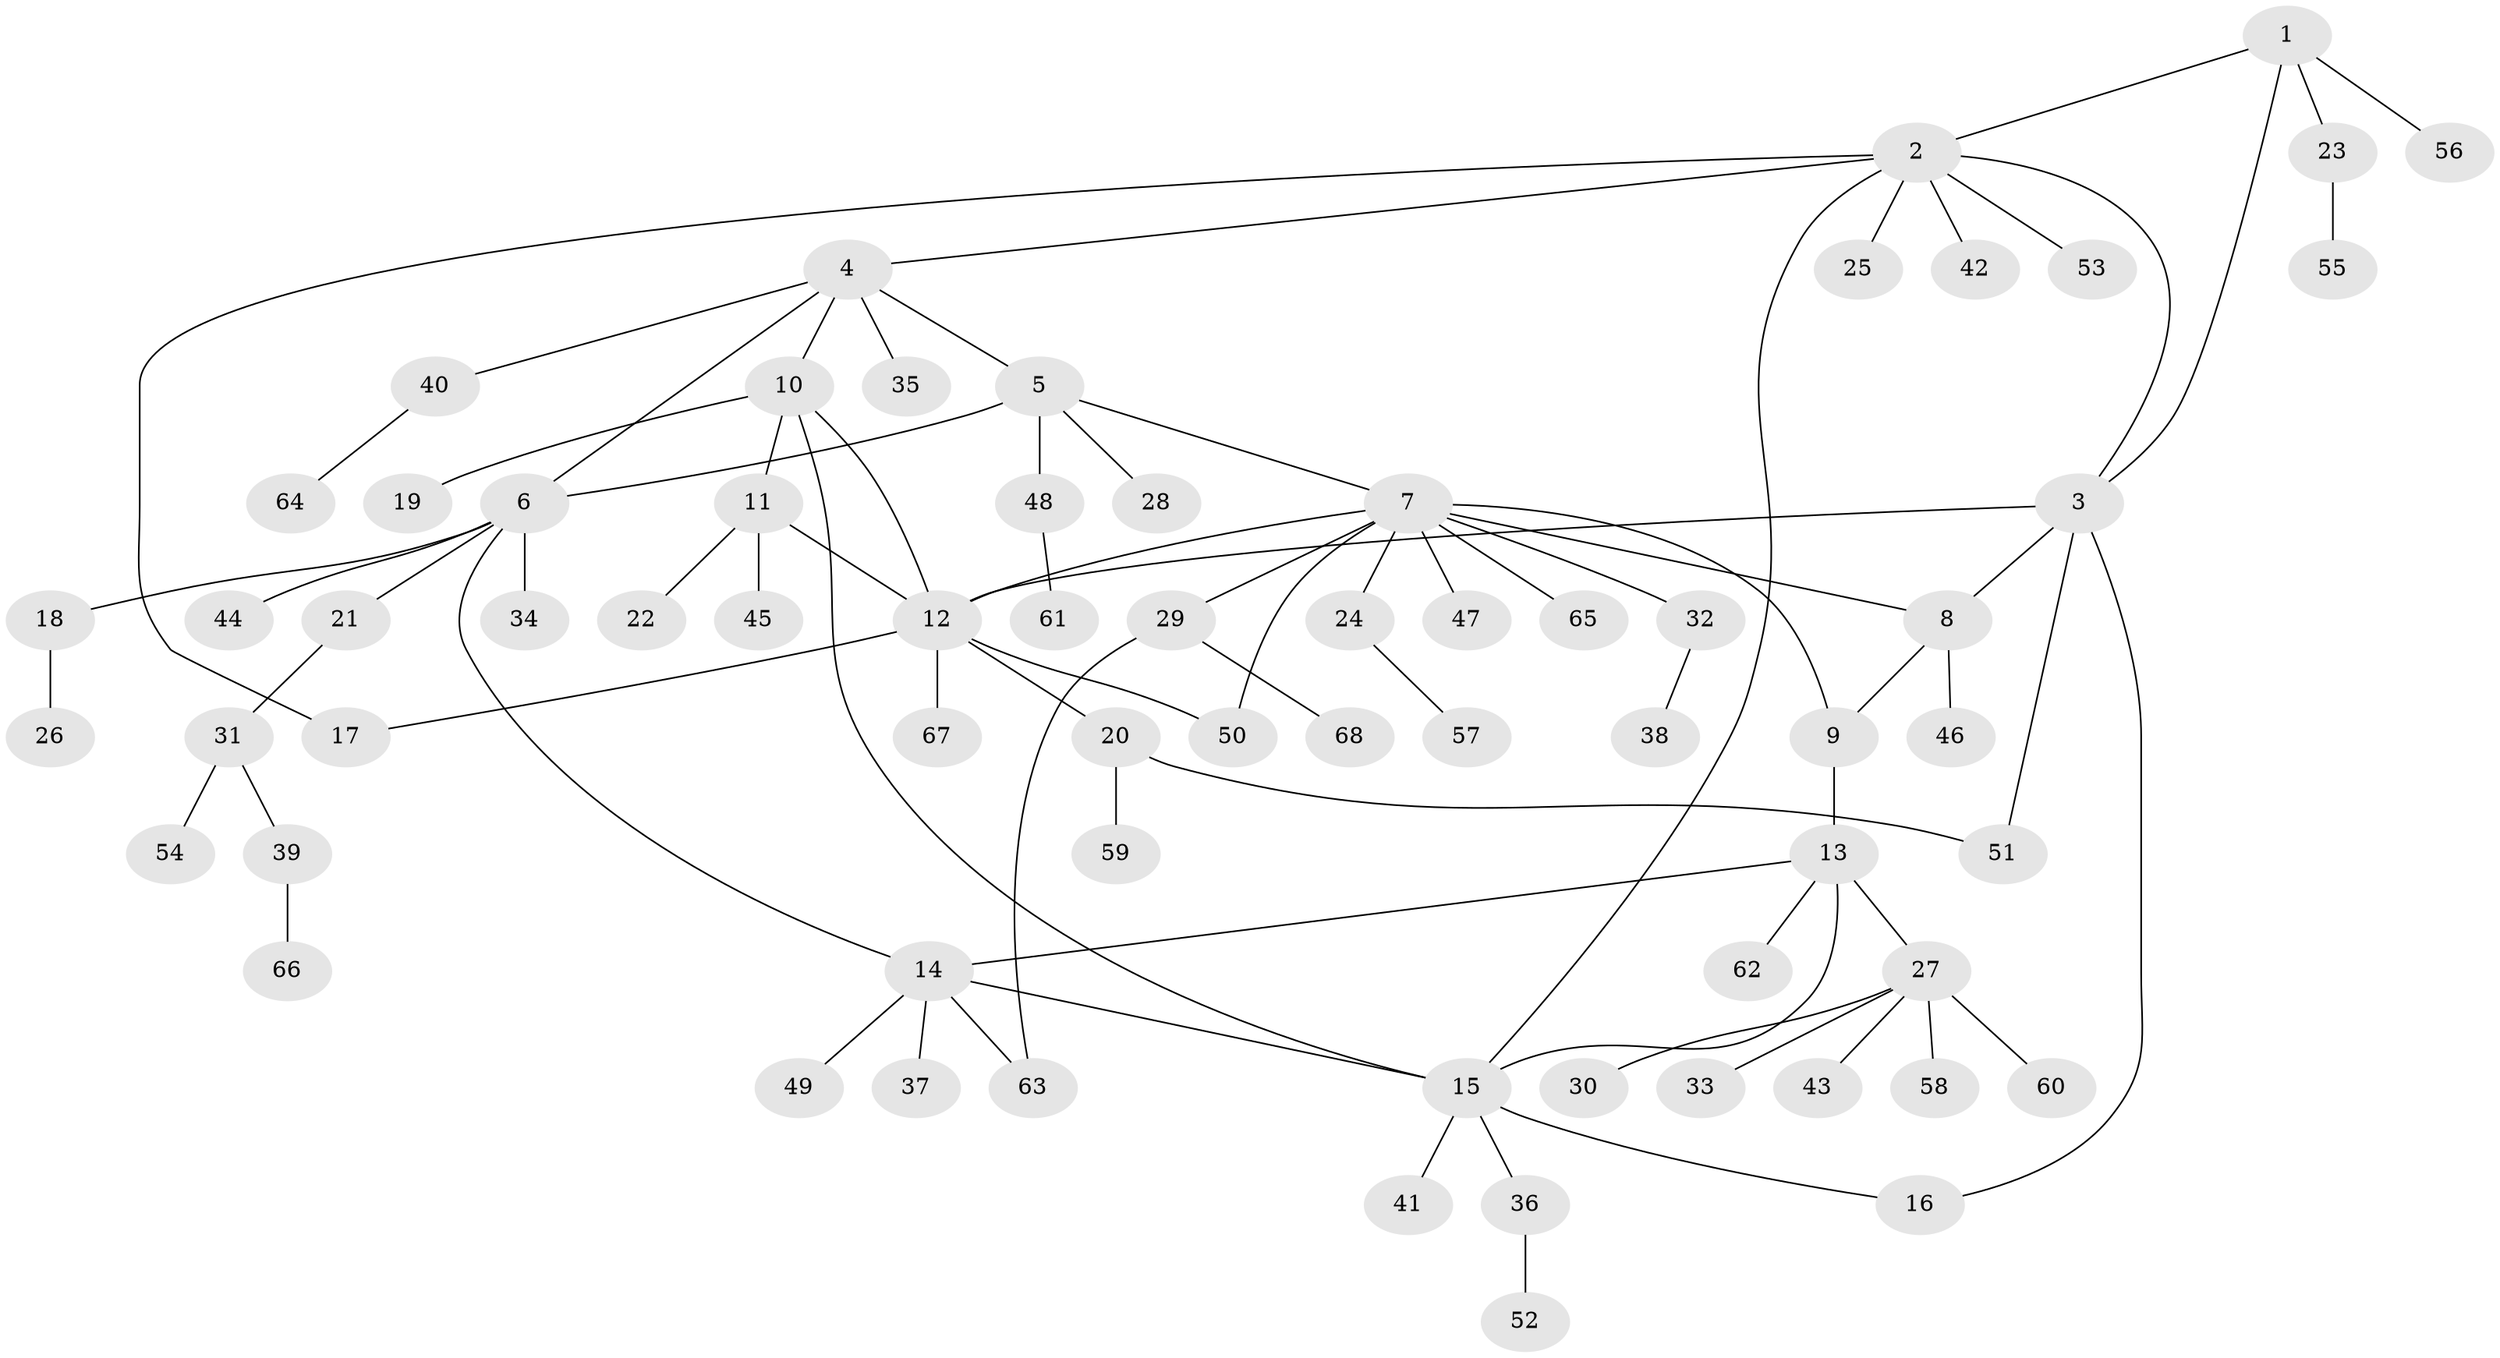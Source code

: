 // Generated by graph-tools (version 1.1) at 2025/02/03/09/25 03:02:40]
// undirected, 68 vertices, 83 edges
graph export_dot {
graph [start="1"]
  node [color=gray90,style=filled];
  1;
  2;
  3;
  4;
  5;
  6;
  7;
  8;
  9;
  10;
  11;
  12;
  13;
  14;
  15;
  16;
  17;
  18;
  19;
  20;
  21;
  22;
  23;
  24;
  25;
  26;
  27;
  28;
  29;
  30;
  31;
  32;
  33;
  34;
  35;
  36;
  37;
  38;
  39;
  40;
  41;
  42;
  43;
  44;
  45;
  46;
  47;
  48;
  49;
  50;
  51;
  52;
  53;
  54;
  55;
  56;
  57;
  58;
  59;
  60;
  61;
  62;
  63;
  64;
  65;
  66;
  67;
  68;
  1 -- 2;
  1 -- 3;
  1 -- 23;
  1 -- 56;
  2 -- 3;
  2 -- 4;
  2 -- 15;
  2 -- 17;
  2 -- 25;
  2 -- 42;
  2 -- 53;
  3 -- 8;
  3 -- 12;
  3 -- 16;
  3 -- 51;
  4 -- 5;
  4 -- 6;
  4 -- 10;
  4 -- 35;
  4 -- 40;
  5 -- 6;
  5 -- 7;
  5 -- 28;
  5 -- 48;
  6 -- 14;
  6 -- 18;
  6 -- 21;
  6 -- 34;
  6 -- 44;
  7 -- 8;
  7 -- 9;
  7 -- 12;
  7 -- 24;
  7 -- 29;
  7 -- 32;
  7 -- 47;
  7 -- 50;
  7 -- 65;
  8 -- 9;
  8 -- 46;
  9 -- 13;
  10 -- 11;
  10 -- 12;
  10 -- 15;
  10 -- 19;
  11 -- 12;
  11 -- 22;
  11 -- 45;
  12 -- 17;
  12 -- 20;
  12 -- 50;
  12 -- 67;
  13 -- 14;
  13 -- 15;
  13 -- 27;
  13 -- 62;
  14 -- 15;
  14 -- 37;
  14 -- 49;
  14 -- 63;
  15 -- 16;
  15 -- 36;
  15 -- 41;
  18 -- 26;
  20 -- 51;
  20 -- 59;
  21 -- 31;
  23 -- 55;
  24 -- 57;
  27 -- 30;
  27 -- 33;
  27 -- 43;
  27 -- 58;
  27 -- 60;
  29 -- 63;
  29 -- 68;
  31 -- 39;
  31 -- 54;
  32 -- 38;
  36 -- 52;
  39 -- 66;
  40 -- 64;
  48 -- 61;
}
